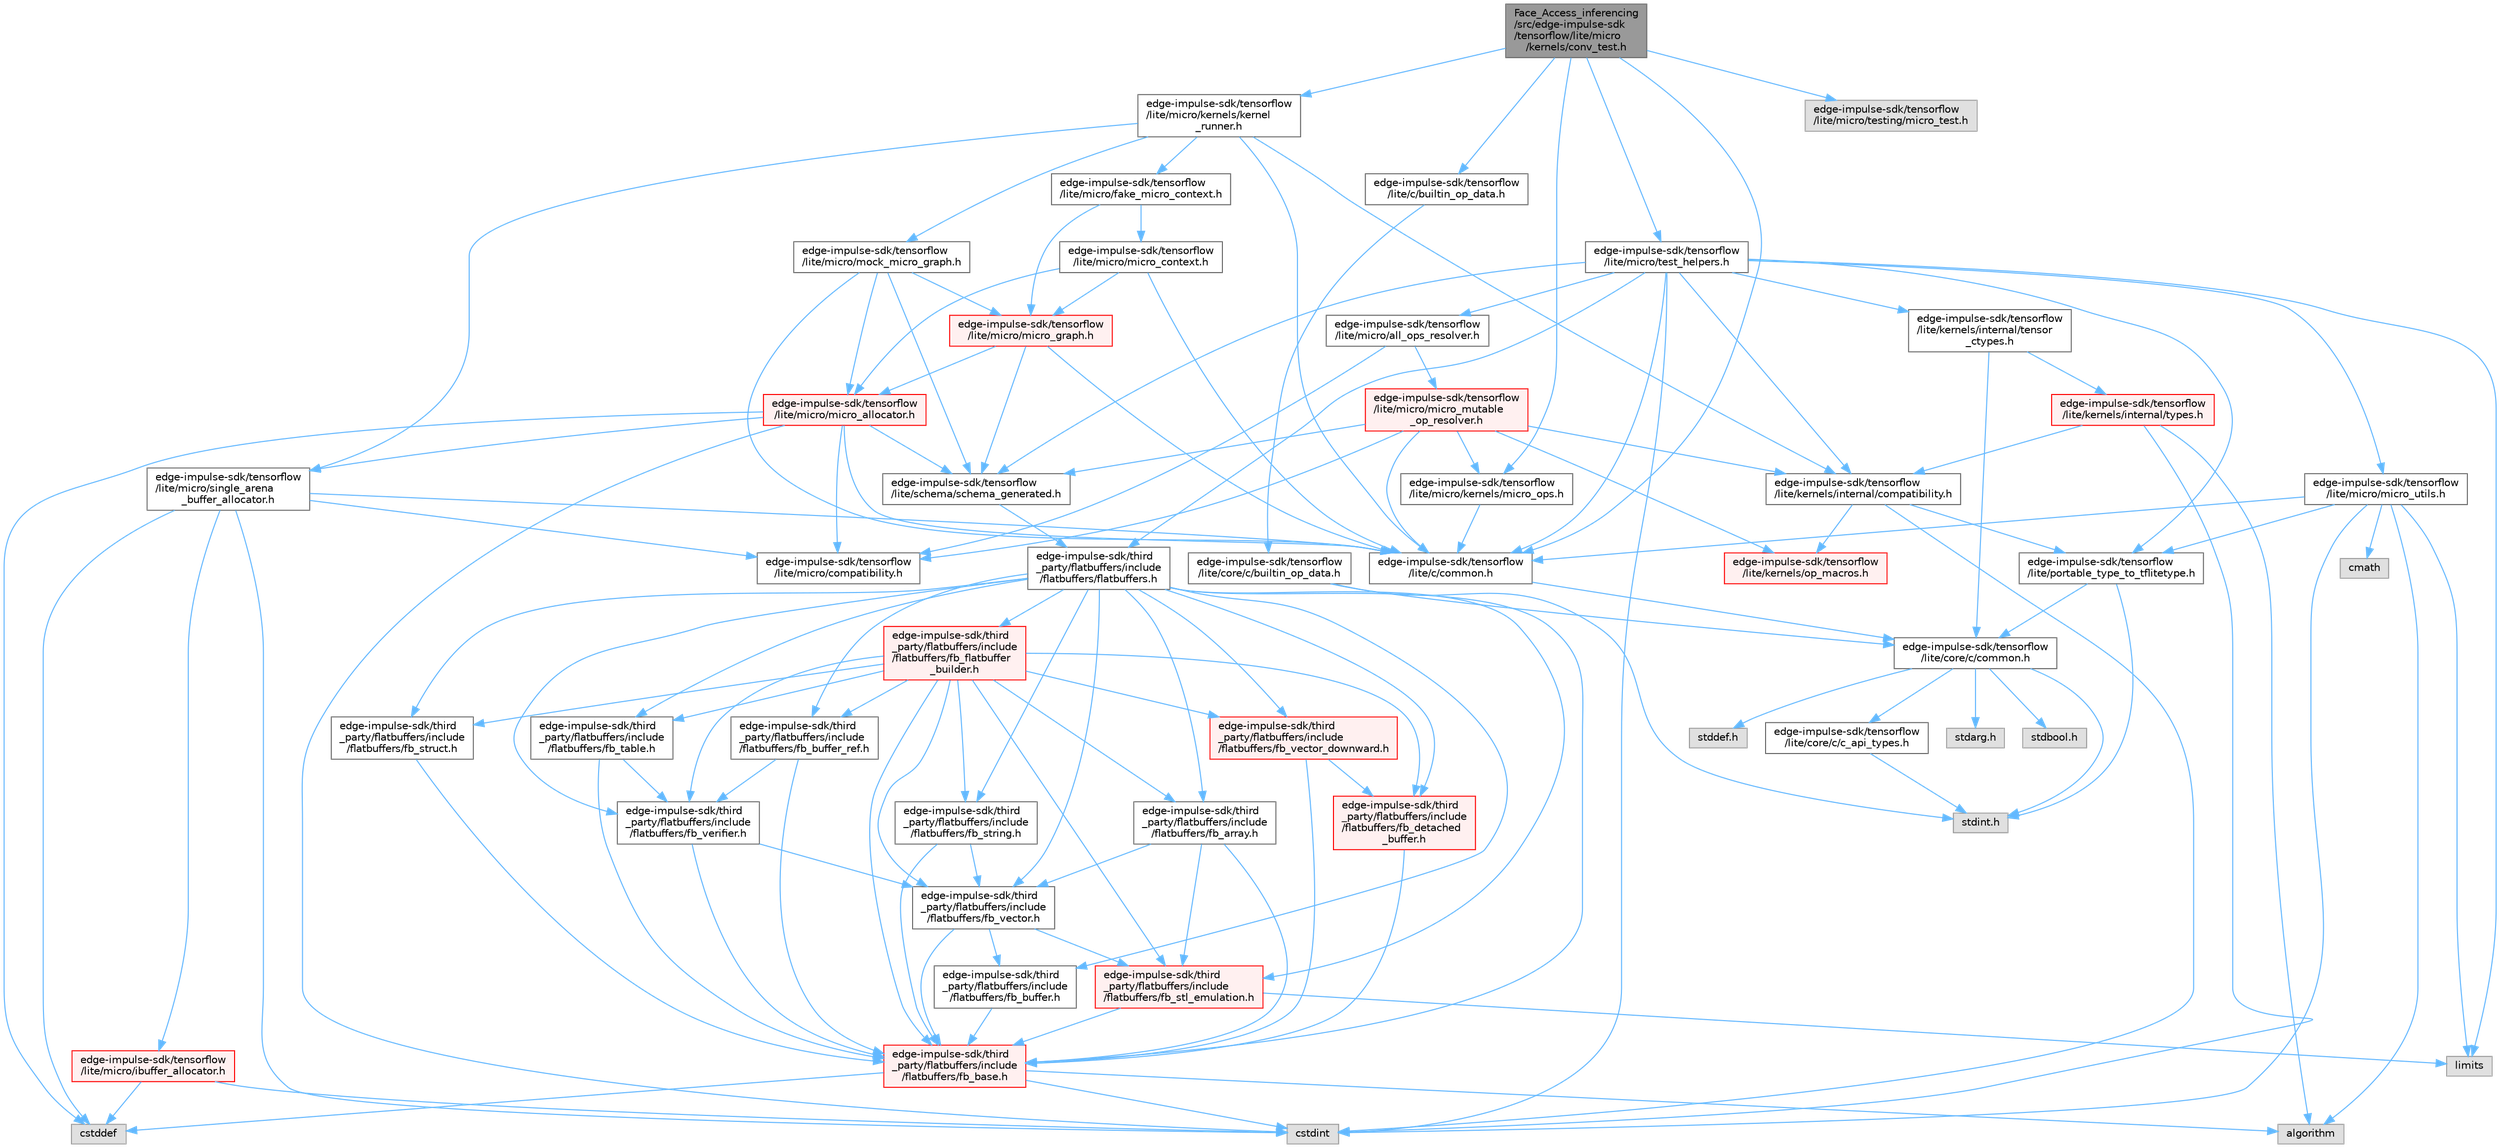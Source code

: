 digraph "Face_Access_inferencing/src/edge-impulse-sdk/tensorflow/lite/micro/kernels/conv_test.h"
{
 // LATEX_PDF_SIZE
  bgcolor="transparent";
  edge [fontname=Helvetica,fontsize=10,labelfontname=Helvetica,labelfontsize=10];
  node [fontname=Helvetica,fontsize=10,shape=box,height=0.2,width=0.4];
  Node1 [id="Node000001",label="Face_Access_inferencing\l/src/edge-impulse-sdk\l/tensorflow/lite/micro\l/kernels/conv_test.h",height=0.2,width=0.4,color="gray40", fillcolor="grey60", style="filled", fontcolor="black",tooltip=" "];
  Node1 -> Node2 [id="edge1_Node000001_Node000002",color="steelblue1",style="solid",tooltip=" "];
  Node2 [id="Node000002",label="edge-impulse-sdk/tensorflow\l/lite/c/builtin_op_data.h",height=0.2,width=0.4,color="grey40", fillcolor="white", style="filled",URL="$_face___access__inferencing_2src_2edge-impulse-sdk_2tensorflow_2lite_2c_2builtin__op__data_8h.html",tooltip=" "];
  Node2 -> Node3 [id="edge2_Node000002_Node000003",color="steelblue1",style="solid",tooltip=" "];
  Node3 [id="Node000003",label="edge-impulse-sdk/tensorflow\l/lite/core/c/builtin_op_data.h",height=0.2,width=0.4,color="grey40", fillcolor="white", style="filled",URL="$_face___access__inferencing_2src_2edge-impulse-sdk_2tensorflow_2lite_2core_2c_2builtin__op__data_8h.html",tooltip=" "];
  Node3 -> Node4 [id="edge3_Node000003_Node000004",color="steelblue1",style="solid",tooltip=" "];
  Node4 [id="Node000004",label="stdint.h",height=0.2,width=0.4,color="grey60", fillcolor="#E0E0E0", style="filled",tooltip=" "];
  Node3 -> Node5 [id="edge4_Node000003_Node000005",color="steelblue1",style="solid",tooltip=" "];
  Node5 [id="Node000005",label="edge-impulse-sdk/tensorflow\l/lite/core/c/common.h",height=0.2,width=0.4,color="grey40", fillcolor="white", style="filled",URL="$_face___access__inferencing_2src_2edge-impulse-sdk_2tensorflow_2lite_2core_2c_2common_8h.html",tooltip=" "];
  Node5 -> Node6 [id="edge5_Node000005_Node000006",color="steelblue1",style="solid",tooltip=" "];
  Node6 [id="Node000006",label="stdarg.h",height=0.2,width=0.4,color="grey60", fillcolor="#E0E0E0", style="filled",tooltip=" "];
  Node5 -> Node7 [id="edge6_Node000005_Node000007",color="steelblue1",style="solid",tooltip=" "];
  Node7 [id="Node000007",label="stdbool.h",height=0.2,width=0.4,color="grey60", fillcolor="#E0E0E0", style="filled",tooltip=" "];
  Node5 -> Node8 [id="edge7_Node000005_Node000008",color="steelblue1",style="solid",tooltip=" "];
  Node8 [id="Node000008",label="stddef.h",height=0.2,width=0.4,color="grey60", fillcolor="#E0E0E0", style="filled",tooltip=" "];
  Node5 -> Node4 [id="edge8_Node000005_Node000004",color="steelblue1",style="solid",tooltip=" "];
  Node5 -> Node9 [id="edge9_Node000005_Node000009",color="steelblue1",style="solid",tooltip=" "];
  Node9 [id="Node000009",label="edge-impulse-sdk/tensorflow\l/lite/core/c/c_api_types.h",height=0.2,width=0.4,color="grey40", fillcolor="white", style="filled",URL="$_face___access__inferencing_2src_2edge-impulse-sdk_2tensorflow_2lite_2core_2c_2c__api__types_8h.html",tooltip=" "];
  Node9 -> Node4 [id="edge10_Node000009_Node000004",color="steelblue1",style="solid",tooltip=" "];
  Node1 -> Node10 [id="edge11_Node000001_Node000010",color="steelblue1",style="solid",tooltip=" "];
  Node10 [id="Node000010",label="edge-impulse-sdk/tensorflow\l/lite/c/common.h",height=0.2,width=0.4,color="grey40", fillcolor="white", style="filled",URL="$_face___access__inferencing_2src_2edge-impulse-sdk_2tensorflow_2lite_2c_2common_8h.html",tooltip=" "];
  Node10 -> Node5 [id="edge12_Node000010_Node000005",color="steelblue1",style="solid",tooltip=" "];
  Node1 -> Node11 [id="edge13_Node000001_Node000011",color="steelblue1",style="solid",tooltip=" "];
  Node11 [id="Node000011",label="edge-impulse-sdk/tensorflow\l/lite/micro/kernels/kernel\l_runner.h",height=0.2,width=0.4,color="grey40", fillcolor="white", style="filled",URL="$_face___access__inferencing_2src_2edge-impulse-sdk_2tensorflow_2lite_2micro_2kernels_2kernel__runner_8h.html",tooltip=" "];
  Node11 -> Node10 [id="edge14_Node000011_Node000010",color="steelblue1",style="solid",tooltip=" "];
  Node11 -> Node12 [id="edge15_Node000011_Node000012",color="steelblue1",style="solid",tooltip=" "];
  Node12 [id="Node000012",label="edge-impulse-sdk/tensorflow\l/lite/kernels/internal/compatibility.h",height=0.2,width=0.4,color="grey40", fillcolor="white", style="filled",URL="$_face___access__inferencing_2src_2edge-impulse-sdk_2tensorflow_2lite_2kernels_2internal_2compatibility_8h.html",tooltip=" "];
  Node12 -> Node13 [id="edge16_Node000012_Node000013",color="steelblue1",style="solid",tooltip=" "];
  Node13 [id="Node000013",label="cstdint",height=0.2,width=0.4,color="grey60", fillcolor="#E0E0E0", style="filled",tooltip=" "];
  Node12 -> Node14 [id="edge17_Node000012_Node000014",color="steelblue1",style="solid",tooltip=" "];
  Node14 [id="Node000014",label="edge-impulse-sdk/tensorflow\l/lite/portable_type_to_tflitetype.h",height=0.2,width=0.4,color="grey40", fillcolor="white", style="filled",URL="$_face___access__inferencing_2src_2edge-impulse-sdk_2tensorflow_2lite_2portable__type__to__tflitetype_8h.html",tooltip=" "];
  Node14 -> Node4 [id="edge18_Node000014_Node000004",color="steelblue1",style="solid",tooltip=" "];
  Node14 -> Node5 [id="edge19_Node000014_Node000005",color="steelblue1",style="solid",tooltip=" "];
  Node12 -> Node15 [id="edge20_Node000012_Node000015",color="steelblue1",style="solid",tooltip=" "];
  Node15 [id="Node000015",label="edge-impulse-sdk/tensorflow\l/lite/kernels/op_macros.h",height=0.2,width=0.4,color="red", fillcolor="#FFF0F0", style="filled",URL="$_face___access__inferencing_2src_2edge-impulse-sdk_2tensorflow_2lite_2kernels_2op__macros_8h.html",tooltip=" "];
  Node11 -> Node18 [id="edge21_Node000011_Node000018",color="steelblue1",style="solid",tooltip=" "];
  Node18 [id="Node000018",label="edge-impulse-sdk/tensorflow\l/lite/micro/single_arena\l_buffer_allocator.h",height=0.2,width=0.4,color="grey40", fillcolor="white", style="filled",URL="$_face___access__inferencing_2src_2edge-impulse-sdk_2tensorflow_2lite_2micro_2single__arena__buffer__allocator_8h.html",tooltip=" "];
  Node18 -> Node19 [id="edge22_Node000018_Node000019",color="steelblue1",style="solid",tooltip=" "];
  Node19 [id="Node000019",label="cstddef",height=0.2,width=0.4,color="grey60", fillcolor="#E0E0E0", style="filled",tooltip=" "];
  Node18 -> Node13 [id="edge23_Node000018_Node000013",color="steelblue1",style="solid",tooltip=" "];
  Node18 -> Node10 [id="edge24_Node000018_Node000010",color="steelblue1",style="solid",tooltip=" "];
  Node18 -> Node20 [id="edge25_Node000018_Node000020",color="steelblue1",style="solid",tooltip=" "];
  Node20 [id="Node000020",label="edge-impulse-sdk/tensorflow\l/lite/micro/ibuffer_allocator.h",height=0.2,width=0.4,color="red", fillcolor="#FFF0F0", style="filled",URL="$_face___access__inferencing_2src_2edge-impulse-sdk_2tensorflow_2lite_2micro_2ibuffer__allocator_8h.html",tooltip=" "];
  Node20 -> Node19 [id="edge26_Node000020_Node000019",color="steelblue1",style="solid",tooltip=" "];
  Node20 -> Node13 [id="edge27_Node000020_Node000013",color="steelblue1",style="solid",tooltip=" "];
  Node18 -> Node22 [id="edge28_Node000018_Node000022",color="steelblue1",style="solid",tooltip=" "];
  Node22 [id="Node000022",label="edge-impulse-sdk/tensorflow\l/lite/micro/compatibility.h",height=0.2,width=0.4,color="grey40", fillcolor="white", style="filled",URL="$_face___access__inferencing_2src_2edge-impulse-sdk_2tensorflow_2lite_2micro_2compatibility_8h.html",tooltip=" "];
  Node11 -> Node23 [id="edge29_Node000011_Node000023",color="steelblue1",style="solid",tooltip=" "];
  Node23 [id="Node000023",label="edge-impulse-sdk/tensorflow\l/lite/micro/fake_micro_context.h",height=0.2,width=0.4,color="grey40", fillcolor="white", style="filled",URL="$_face___access__inferencing_2src_2edge-impulse-sdk_2tensorflow_2lite_2micro_2fake__micro__context_8h.html",tooltip=" "];
  Node23 -> Node24 [id="edge30_Node000023_Node000024",color="steelblue1",style="solid",tooltip=" "];
  Node24 [id="Node000024",label="edge-impulse-sdk/tensorflow\l/lite/micro/micro_context.h",height=0.2,width=0.4,color="grey40", fillcolor="white", style="filled",URL="$_face___access__inferencing_2src_2edge-impulse-sdk_2tensorflow_2lite_2micro_2micro__context_8h.html",tooltip=" "];
  Node24 -> Node10 [id="edge31_Node000024_Node000010",color="steelblue1",style="solid",tooltip=" "];
  Node24 -> Node25 [id="edge32_Node000024_Node000025",color="steelblue1",style="solid",tooltip=" "];
  Node25 [id="Node000025",label="edge-impulse-sdk/tensorflow\l/lite/micro/micro_allocator.h",height=0.2,width=0.4,color="red", fillcolor="#FFF0F0", style="filled",URL="$_face___access__inferencing_2src_2edge-impulse-sdk_2tensorflow_2lite_2micro_2micro__allocator_8h.html",tooltip=" "];
  Node25 -> Node19 [id="edge33_Node000025_Node000019",color="steelblue1",style="solid",tooltip=" "];
  Node25 -> Node13 [id="edge34_Node000025_Node000013",color="steelblue1",style="solid",tooltip=" "];
  Node25 -> Node10 [id="edge35_Node000025_Node000010",color="steelblue1",style="solid",tooltip=" "];
  Node25 -> Node18 [id="edge36_Node000025_Node000018",color="steelblue1",style="solid",tooltip=" "];
  Node25 -> Node22 [id="edge37_Node000025_Node000022",color="steelblue1",style="solid",tooltip=" "];
  Node25 -> Node63 [id="edge38_Node000025_Node000063",color="steelblue1",style="solid",tooltip=" "];
  Node63 [id="Node000063",label="edge-impulse-sdk/tensorflow\l/lite/schema/schema_generated.h",height=0.2,width=0.4,color="grey40", fillcolor="white", style="filled",URL="$_face___access__inferencing_2src_2edge-impulse-sdk_2tensorflow_2lite_2schema_2schema__generated_8h.html",tooltip=" "];
  Node63 -> Node27 [id="edge39_Node000063_Node000027",color="steelblue1",style="solid",tooltip=" "];
  Node27 [id="Node000027",label="edge-impulse-sdk/third\l_party/flatbuffers/include\l/flatbuffers/flatbuffers.h",height=0.2,width=0.4,color="grey40", fillcolor="white", style="filled",URL="$_face___access__inferencing_2src_2edge-impulse-sdk_2third__party_2flatbuffers_2include_2flatbuffers_2flatbuffers_8h.html",tooltip=" "];
  Node27 -> Node28 [id="edge40_Node000027_Node000028",color="steelblue1",style="solid",tooltip=" "];
  Node28 [id="Node000028",label="edge-impulse-sdk/third\l_party/flatbuffers/include\l/flatbuffers/fb_array.h",height=0.2,width=0.4,color="grey40", fillcolor="white", style="filled",URL="$fb__array_8h.html",tooltip=" "];
  Node28 -> Node29 [id="edge41_Node000028_Node000029",color="steelblue1",style="solid",tooltip=" "];
  Node29 [id="Node000029",label="edge-impulse-sdk/third\l_party/flatbuffers/include\l/flatbuffers/fb_base.h",height=0.2,width=0.4,color="red", fillcolor="#FFF0F0", style="filled",URL="$fb__base_8h.html",tooltip=" "];
  Node29 -> Node13 [id="edge42_Node000029_Node000013",color="steelblue1",style="solid",tooltip=" "];
  Node29 -> Node19 [id="edge43_Node000029_Node000019",color="steelblue1",style="solid",tooltip=" "];
  Node29 -> Node37 [id="edge44_Node000029_Node000037",color="steelblue1",style="solid",tooltip=" "];
  Node37 [id="Node000037",label="algorithm",height=0.2,width=0.4,color="grey60", fillcolor="#E0E0E0", style="filled",tooltip=" "];
  Node28 -> Node40 [id="edge45_Node000028_Node000040",color="steelblue1",style="solid",tooltip=" "];
  Node40 [id="Node000040",label="edge-impulse-sdk/third\l_party/flatbuffers/include\l/flatbuffers/fb_stl_emulation.h",height=0.2,width=0.4,color="red", fillcolor="#FFF0F0", style="filled",URL="$fb__stl__emulation_8h.html",tooltip=" "];
  Node40 -> Node29 [id="edge46_Node000040_Node000029",color="steelblue1",style="solid",tooltip=" "];
  Node40 -> Node41 [id="edge47_Node000040_Node000041",color="steelblue1",style="solid",tooltip=" "];
  Node41 [id="Node000041",label="limits",height=0.2,width=0.4,color="grey60", fillcolor="#E0E0E0", style="filled",tooltip=" "];
  Node28 -> Node42 [id="edge48_Node000028_Node000042",color="steelblue1",style="solid",tooltip=" "];
  Node42 [id="Node000042",label="edge-impulse-sdk/third\l_party/flatbuffers/include\l/flatbuffers/fb_vector.h",height=0.2,width=0.4,color="grey40", fillcolor="white", style="filled",URL="$fb__vector_8h.html",tooltip=" "];
  Node42 -> Node29 [id="edge49_Node000042_Node000029",color="steelblue1",style="solid",tooltip=" "];
  Node42 -> Node43 [id="edge50_Node000042_Node000043",color="steelblue1",style="solid",tooltip=" "];
  Node43 [id="Node000043",label="edge-impulse-sdk/third\l_party/flatbuffers/include\l/flatbuffers/fb_buffer.h",height=0.2,width=0.4,color="grey40", fillcolor="white", style="filled",URL="$fb__buffer_8h.html",tooltip=" "];
  Node43 -> Node29 [id="edge51_Node000043_Node000029",color="steelblue1",style="solid",tooltip=" "];
  Node42 -> Node40 [id="edge52_Node000042_Node000040",color="steelblue1",style="solid",tooltip=" "];
  Node27 -> Node29 [id="edge53_Node000027_Node000029",color="steelblue1",style="solid",tooltip=" "];
  Node27 -> Node43 [id="edge54_Node000027_Node000043",color="steelblue1",style="solid",tooltip=" "];
  Node27 -> Node44 [id="edge55_Node000027_Node000044",color="steelblue1",style="solid",tooltip=" "];
  Node44 [id="Node000044",label="edge-impulse-sdk/third\l_party/flatbuffers/include\l/flatbuffers/fb_buffer_ref.h",height=0.2,width=0.4,color="grey40", fillcolor="white", style="filled",URL="$fb__buffer__ref_8h.html",tooltip=" "];
  Node44 -> Node29 [id="edge56_Node000044_Node000029",color="steelblue1",style="solid",tooltip=" "];
  Node44 -> Node45 [id="edge57_Node000044_Node000045",color="steelblue1",style="solid",tooltip=" "];
  Node45 [id="Node000045",label="edge-impulse-sdk/third\l_party/flatbuffers/include\l/flatbuffers/fb_verifier.h",height=0.2,width=0.4,color="grey40", fillcolor="white", style="filled",URL="$fb__verifier_8h.html",tooltip=" "];
  Node45 -> Node29 [id="edge58_Node000045_Node000029",color="steelblue1",style="solid",tooltip=" "];
  Node45 -> Node42 [id="edge59_Node000045_Node000042",color="steelblue1",style="solid",tooltip=" "];
  Node27 -> Node46 [id="edge60_Node000027_Node000046",color="steelblue1",style="solid",tooltip=" "];
  Node46 [id="Node000046",label="edge-impulse-sdk/third\l_party/flatbuffers/include\l/flatbuffers/fb_detached\l_buffer.h",height=0.2,width=0.4,color="red", fillcolor="#FFF0F0", style="filled",URL="$fb__detached__buffer_8h.html",tooltip=" "];
  Node46 -> Node29 [id="edge61_Node000046_Node000029",color="steelblue1",style="solid",tooltip=" "];
  Node27 -> Node49 [id="edge62_Node000027_Node000049",color="steelblue1",style="solid",tooltip=" "];
  Node49 [id="Node000049",label="edge-impulse-sdk/third\l_party/flatbuffers/include\l/flatbuffers/fb_flatbuffer\l_builder.h",height=0.2,width=0.4,color="red", fillcolor="#FFF0F0", style="filled",URL="$fb__flatbuffer__builder_8h.html",tooltip=" "];
  Node49 -> Node28 [id="edge63_Node000049_Node000028",color="steelblue1",style="solid",tooltip=" "];
  Node49 -> Node29 [id="edge64_Node000049_Node000029",color="steelblue1",style="solid",tooltip=" "];
  Node49 -> Node44 [id="edge65_Node000049_Node000044",color="steelblue1",style="solid",tooltip=" "];
  Node49 -> Node46 [id="edge66_Node000049_Node000046",color="steelblue1",style="solid",tooltip=" "];
  Node49 -> Node40 [id="edge67_Node000049_Node000040",color="steelblue1",style="solid",tooltip=" "];
  Node49 -> Node52 [id="edge68_Node000049_Node000052",color="steelblue1",style="solid",tooltip=" "];
  Node52 [id="Node000052",label="edge-impulse-sdk/third\l_party/flatbuffers/include\l/flatbuffers/fb_string.h",height=0.2,width=0.4,color="grey40", fillcolor="white", style="filled",URL="$fb__string_8h.html",tooltip=" "];
  Node52 -> Node29 [id="edge69_Node000052_Node000029",color="steelblue1",style="solid",tooltip=" "];
  Node52 -> Node42 [id="edge70_Node000052_Node000042",color="steelblue1",style="solid",tooltip=" "];
  Node49 -> Node53 [id="edge71_Node000049_Node000053",color="steelblue1",style="solid",tooltip=" "];
  Node53 [id="Node000053",label="edge-impulse-sdk/third\l_party/flatbuffers/include\l/flatbuffers/fb_struct.h",height=0.2,width=0.4,color="grey40", fillcolor="white", style="filled",URL="$fb__struct_8h.html",tooltip=" "];
  Node53 -> Node29 [id="edge72_Node000053_Node000029",color="steelblue1",style="solid",tooltip=" "];
  Node49 -> Node54 [id="edge73_Node000049_Node000054",color="steelblue1",style="solid",tooltip=" "];
  Node54 [id="Node000054",label="edge-impulse-sdk/third\l_party/flatbuffers/include\l/flatbuffers/fb_table.h",height=0.2,width=0.4,color="grey40", fillcolor="white", style="filled",URL="$fb__table_8h.html",tooltip=" "];
  Node54 -> Node29 [id="edge74_Node000054_Node000029",color="steelblue1",style="solid",tooltip=" "];
  Node54 -> Node45 [id="edge75_Node000054_Node000045",color="steelblue1",style="solid",tooltip=" "];
  Node49 -> Node42 [id="edge76_Node000049_Node000042",color="steelblue1",style="solid",tooltip=" "];
  Node49 -> Node55 [id="edge77_Node000049_Node000055",color="steelblue1",style="solid",tooltip=" "];
  Node55 [id="Node000055",label="edge-impulse-sdk/third\l_party/flatbuffers/include\l/flatbuffers/fb_vector_downward.h",height=0.2,width=0.4,color="red", fillcolor="#FFF0F0", style="filled",URL="$fb__vector__downward_8h.html",tooltip=" "];
  Node55 -> Node29 [id="edge78_Node000055_Node000029",color="steelblue1",style="solid",tooltip=" "];
  Node55 -> Node46 [id="edge79_Node000055_Node000046",color="steelblue1",style="solid",tooltip=" "];
  Node49 -> Node45 [id="edge80_Node000049_Node000045",color="steelblue1",style="solid",tooltip=" "];
  Node27 -> Node40 [id="edge81_Node000027_Node000040",color="steelblue1",style="solid",tooltip=" "];
  Node27 -> Node52 [id="edge82_Node000027_Node000052",color="steelblue1",style="solid",tooltip=" "];
  Node27 -> Node53 [id="edge83_Node000027_Node000053",color="steelblue1",style="solid",tooltip=" "];
  Node27 -> Node54 [id="edge84_Node000027_Node000054",color="steelblue1",style="solid",tooltip=" "];
  Node27 -> Node42 [id="edge85_Node000027_Node000042",color="steelblue1",style="solid",tooltip=" "];
  Node27 -> Node55 [id="edge86_Node000027_Node000055",color="steelblue1",style="solid",tooltip=" "];
  Node27 -> Node45 [id="edge87_Node000027_Node000045",color="steelblue1",style="solid",tooltip=" "];
  Node24 -> Node70 [id="edge88_Node000024_Node000070",color="steelblue1",style="solid",tooltip=" "];
  Node70 [id="Node000070",label="edge-impulse-sdk/tensorflow\l/lite/micro/micro_graph.h",height=0.2,width=0.4,color="red", fillcolor="#FFF0F0", style="filled",URL="$_face___access__inferencing_2src_2edge-impulse-sdk_2tensorflow_2lite_2micro_2micro__graph_8h.html",tooltip=" "];
  Node70 -> Node10 [id="edge89_Node000070_Node000010",color="steelblue1",style="solid",tooltip=" "];
  Node70 -> Node25 [id="edge90_Node000070_Node000025",color="steelblue1",style="solid",tooltip=" "];
  Node70 -> Node63 [id="edge91_Node000070_Node000063",color="steelblue1",style="solid",tooltip=" "];
  Node23 -> Node70 [id="edge92_Node000023_Node000070",color="steelblue1",style="solid",tooltip=" "];
  Node11 -> Node72 [id="edge93_Node000011_Node000072",color="steelblue1",style="solid",tooltip=" "];
  Node72 [id="Node000072",label="edge-impulse-sdk/tensorflow\l/lite/micro/mock_micro_graph.h",height=0.2,width=0.4,color="grey40", fillcolor="white", style="filled",URL="$_face___access__inferencing_2src_2edge-impulse-sdk_2tensorflow_2lite_2micro_2mock__micro__graph_8h.html",tooltip=" "];
  Node72 -> Node10 [id="edge94_Node000072_Node000010",color="steelblue1",style="solid",tooltip=" "];
  Node72 -> Node25 [id="edge95_Node000072_Node000025",color="steelblue1",style="solid",tooltip=" "];
  Node72 -> Node70 [id="edge96_Node000072_Node000070",color="steelblue1",style="solid",tooltip=" "];
  Node72 -> Node63 [id="edge97_Node000072_Node000063",color="steelblue1",style="solid",tooltip=" "];
  Node1 -> Node73 [id="edge98_Node000001_Node000073",color="steelblue1",style="solid",tooltip=" "];
  Node73 [id="Node000073",label="edge-impulse-sdk/tensorflow\l/lite/micro/kernels/micro_ops.h",height=0.2,width=0.4,color="grey40", fillcolor="white", style="filled",URL="$_face___access__inferencing_2src_2edge-impulse-sdk_2tensorflow_2lite_2micro_2kernels_2micro__ops_8h.html",tooltip=" "];
  Node73 -> Node10 [id="edge99_Node000073_Node000010",color="steelblue1",style="solid",tooltip=" "];
  Node1 -> Node74 [id="edge100_Node000001_Node000074",color="steelblue1",style="solid",tooltip=" "];
  Node74 [id="Node000074",label="edge-impulse-sdk/tensorflow\l/lite/micro/test_helpers.h",height=0.2,width=0.4,color="grey40", fillcolor="white", style="filled",URL="$_face___access__inferencing_2src_2edge-impulse-sdk_2tensorflow_2lite_2micro_2test__helpers_8h.html",tooltip=" "];
  Node74 -> Node13 [id="edge101_Node000074_Node000013",color="steelblue1",style="solid",tooltip=" "];
  Node74 -> Node41 [id="edge102_Node000074_Node000041",color="steelblue1",style="solid",tooltip=" "];
  Node74 -> Node27 [id="edge103_Node000074_Node000027",color="steelblue1",style="solid",tooltip=" "];
  Node74 -> Node10 [id="edge104_Node000074_Node000010",color="steelblue1",style="solid",tooltip=" "];
  Node74 -> Node12 [id="edge105_Node000074_Node000012",color="steelblue1",style="solid",tooltip=" "];
  Node74 -> Node75 [id="edge106_Node000074_Node000075",color="steelblue1",style="solid",tooltip=" "];
  Node75 [id="Node000075",label="edge-impulse-sdk/tensorflow\l/lite/kernels/internal/tensor\l_ctypes.h",height=0.2,width=0.4,color="grey40", fillcolor="white", style="filled",URL="$_face___access__inferencing_2src_2edge-impulse-sdk_2tensorflow_2lite_2kernels_2internal_2tensor__ctypes_8h.html",tooltip=" "];
  Node75 -> Node5 [id="edge107_Node000075_Node000005",color="steelblue1",style="solid",tooltip=" "];
  Node75 -> Node76 [id="edge108_Node000075_Node000076",color="steelblue1",style="solid",tooltip=" "];
  Node76 [id="Node000076",label="edge-impulse-sdk/tensorflow\l/lite/kernels/internal/types.h",height=0.2,width=0.4,color="red", fillcolor="#FFF0F0", style="filled",URL="$_face___access__inferencing_2src_2edge-impulse-sdk_2tensorflow_2lite_2kernels_2internal_2types_8h.html",tooltip=" "];
  Node76 -> Node37 [id="edge109_Node000076_Node000037",color="steelblue1",style="solid",tooltip=" "];
  Node76 -> Node13 [id="edge110_Node000076_Node000013",color="steelblue1",style="solid",tooltip=" "];
  Node76 -> Node12 [id="edge111_Node000076_Node000012",color="steelblue1",style="solid",tooltip=" "];
  Node74 -> Node78 [id="edge112_Node000074_Node000078",color="steelblue1",style="solid",tooltip=" "];
  Node78 [id="Node000078",label="edge-impulse-sdk/tensorflow\l/lite/micro/all_ops_resolver.h",height=0.2,width=0.4,color="grey40", fillcolor="white", style="filled",URL="$_face___access__inferencing_2src_2edge-impulse-sdk_2tensorflow_2lite_2micro_2all__ops__resolver_8h.html",tooltip=" "];
  Node78 -> Node22 [id="edge113_Node000078_Node000022",color="steelblue1",style="solid",tooltip=" "];
  Node78 -> Node79 [id="edge114_Node000078_Node000079",color="steelblue1",style="solid",tooltip=" "];
  Node79 [id="Node000079",label="edge-impulse-sdk/tensorflow\l/lite/micro/micro_mutable\l_op_resolver.h",height=0.2,width=0.4,color="red", fillcolor="#FFF0F0", style="filled",URL="$_face___access__inferencing_2src_2edge-impulse-sdk_2tensorflow_2lite_2micro_2micro__mutable__op__resolver_8h.html",tooltip=" "];
  Node79 -> Node10 [id="edge115_Node000079_Node000010",color="steelblue1",style="solid",tooltip=" "];
  Node79 -> Node12 [id="edge116_Node000079_Node000012",color="steelblue1",style="solid",tooltip=" "];
  Node79 -> Node15 [id="edge117_Node000079_Node000015",color="steelblue1",style="solid",tooltip=" "];
  Node79 -> Node22 [id="edge118_Node000079_Node000022",color="steelblue1",style="solid",tooltip=" "];
  Node79 -> Node73 [id="edge119_Node000079_Node000073",color="steelblue1",style="solid",tooltip=" "];
  Node79 -> Node63 [id="edge120_Node000079_Node000063",color="steelblue1",style="solid",tooltip=" "];
  Node74 -> Node111 [id="edge121_Node000074_Node000111",color="steelblue1",style="solid",tooltip=" "];
  Node111 [id="Node000111",label="edge-impulse-sdk/tensorflow\l/lite/micro/micro_utils.h",height=0.2,width=0.4,color="grey40", fillcolor="white", style="filled",URL="$_face___access__inferencing_2src_2edge-impulse-sdk_2tensorflow_2lite_2micro_2micro__utils_8h.html",tooltip=" "];
  Node111 -> Node37 [id="edge122_Node000111_Node000037",color="steelblue1",style="solid",tooltip=" "];
  Node111 -> Node90 [id="edge123_Node000111_Node000090",color="steelblue1",style="solid",tooltip=" "];
  Node90 [id="Node000090",label="cmath",height=0.2,width=0.4,color="grey60", fillcolor="#E0E0E0", style="filled",tooltip=" "];
  Node111 -> Node13 [id="edge124_Node000111_Node000013",color="steelblue1",style="solid",tooltip=" "];
  Node111 -> Node14 [id="edge125_Node000111_Node000014",color="steelblue1",style="solid",tooltip=" "];
  Node111 -> Node41 [id="edge126_Node000111_Node000041",color="steelblue1",style="solid",tooltip=" "];
  Node111 -> Node10 [id="edge127_Node000111_Node000010",color="steelblue1",style="solid",tooltip=" "];
  Node74 -> Node14 [id="edge128_Node000074_Node000014",color="steelblue1",style="solid",tooltip=" "];
  Node74 -> Node63 [id="edge129_Node000074_Node000063",color="steelblue1",style="solid",tooltip=" "];
  Node1 -> Node112 [id="edge130_Node000001_Node000112",color="steelblue1",style="solid",tooltip=" "];
  Node112 [id="Node000112",label="edge-impulse-sdk/tensorflow\l/lite/micro/testing/micro_test.h",height=0.2,width=0.4,color="grey60", fillcolor="#E0E0E0", style="filled",tooltip=" "];
}
